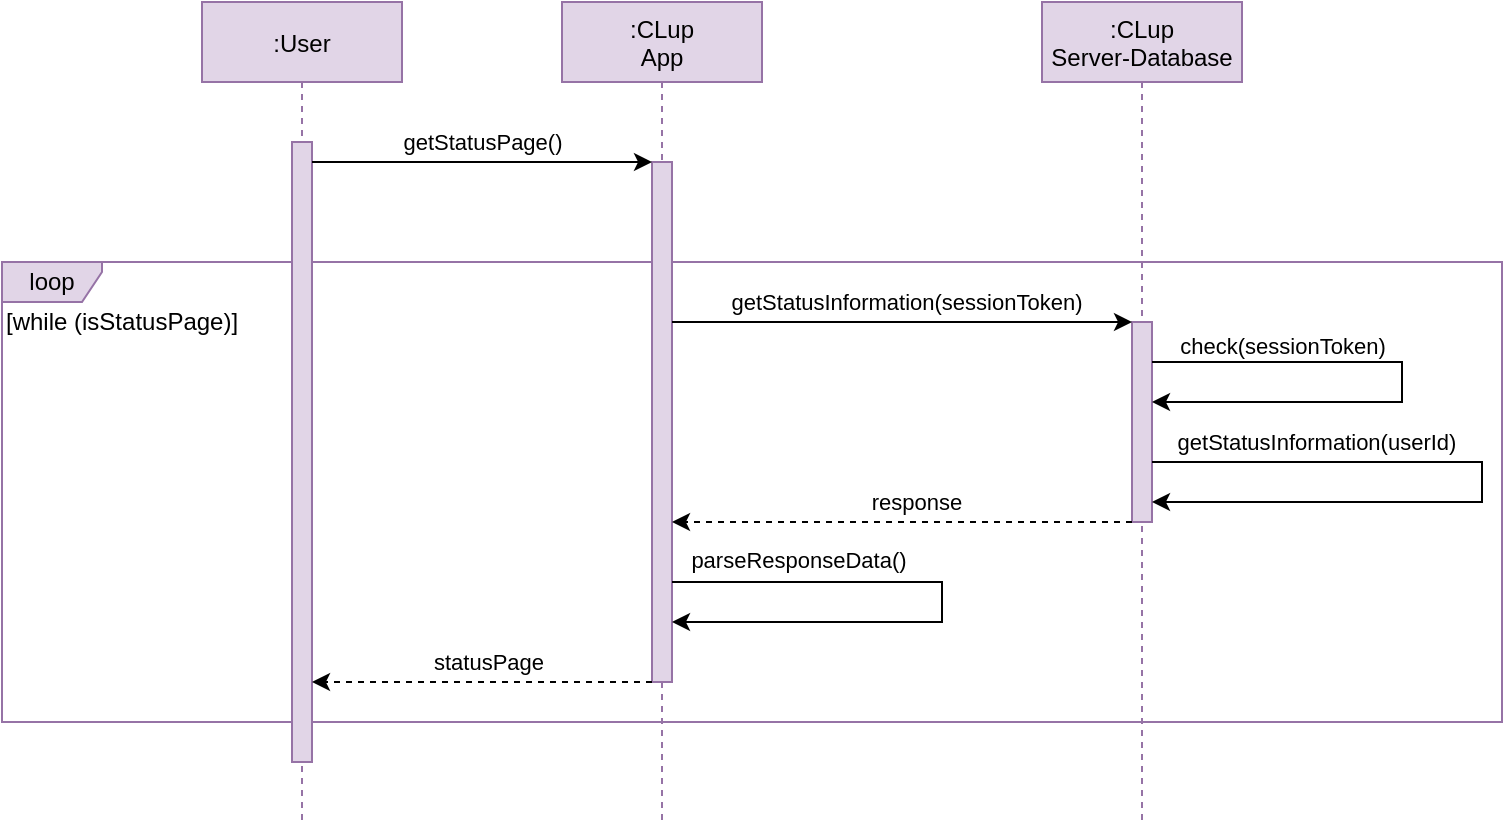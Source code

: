 <mxfile version="13.9.2" type="google"><diagram id="kgpKYQtTHZ0yAKxKKP6v" name="Page-1"><mxGraphModel dx="1878" dy="1048" grid="1" gridSize="10" guides="1" tooltips="1" connect="1" arrows="1" fold="1" page="1" pageScale="1" pageWidth="850" pageHeight="1100" math="0" shadow="0"><root><mxCell id="0"/><mxCell id="1" parent="0"/><mxCell id="1RnRAPhu5Lm07HQ_QJAN-17" value="loop" style="shape=umlFrame;whiteSpace=wrap;html=1;rounded=0;shadow=0;strokeColor=#9673a6;strokeWidth=1;fillColor=#e1d5e7;width=50;height=20;" parent="1" vertex="1"><mxGeometry x="80" y="250" width="750" height="230" as="geometry"/></mxCell><mxCell id="3nuBFxr9cyL0pnOWT2aG-1" value=":User" style="shape=umlLifeline;perimeter=lifelinePerimeter;container=1;collapsible=0;recursiveResize=0;rounded=0;shadow=0;strokeWidth=1;fillColor=#e1d5e7;strokeColor=#9673a6;" parent="1" vertex="1"><mxGeometry x="180" y="120" width="100" height="410" as="geometry"/></mxCell><mxCell id="3nuBFxr9cyL0pnOWT2aG-2" value="" style="points=[];perimeter=orthogonalPerimeter;rounded=0;shadow=0;strokeWidth=1;fillColor=#e1d5e7;strokeColor=#9673a6;" parent="3nuBFxr9cyL0pnOWT2aG-1" vertex="1"><mxGeometry x="45" y="70" width="10" height="310" as="geometry"/></mxCell><mxCell id="3nuBFxr9cyL0pnOWT2aG-5" value=":CLup&#10;App" style="shape=umlLifeline;perimeter=lifelinePerimeter;container=1;collapsible=0;recursiveResize=0;rounded=0;shadow=0;strokeWidth=1;fillColor=#e1d5e7;strokeColor=#9673a6;" parent="1" vertex="1"><mxGeometry x="360" y="120" width="100" height="410" as="geometry"/></mxCell><mxCell id="7JdzxIPSqIo2gTzsp7pq-4" value=":CLup&#10;Server-Database" style="shape=umlLifeline;perimeter=lifelinePerimeter;container=1;collapsible=0;recursiveResize=0;rounded=0;shadow=0;strokeWidth=1;fillColor=#e1d5e7;strokeColor=#9673a6;size=40;" parent="1" vertex="1"><mxGeometry x="600" y="120" width="100" height="410" as="geometry"/></mxCell><mxCell id="7JdzxIPSqIo2gTzsp7pq-5" value="" style="points=[];perimeter=orthogonalPerimeter;rounded=0;shadow=0;strokeWidth=1;fillColor=#e1d5e7;strokeColor=#9673a6;" parent="7JdzxIPSqIo2gTzsp7pq-4" vertex="1"><mxGeometry x="45" y="160" width="10" height="100" as="geometry"/></mxCell><mxCell id="7JdzxIPSqIo2gTzsp7pq-27" value="&lt;meta charset=&quot;utf-8&quot;&gt;&lt;span style=&quot;color: rgba(0, 0, 0, 0); font-family: monospace; font-size: 0px; font-style: normal; font-weight: 400; letter-spacing: normal; text-indent: 0px; text-transform: none; word-spacing: 0px; background-color: rgb(248, 249, 250); display: inline; float: none;&quot;&gt;&amp;nbsp;&lt;/span&gt;" style="edgeStyle=orthogonalEdgeStyle;rounded=0;orthogonalLoop=1;jettySize=auto;html=1;" parent="7JdzxIPSqIo2gTzsp7pq-4" source="7JdzxIPSqIo2gTzsp7pq-5" target="7JdzxIPSqIo2gTzsp7pq-5" edge="1"><mxGeometry relative="1" as="geometry"><Array as="points"><mxPoint x="180" y="180"/><mxPoint x="130" y="200"/></Array></mxGeometry></mxCell><mxCell id="7JdzxIPSqIo2gTzsp7pq-28" value="check(sessionToken)" style="edgeLabel;html=1;align=center;verticalAlign=middle;resizable=0;points=[];" parent="7JdzxIPSqIo2gTzsp7pq-27" vertex="1" connectable="0"><mxGeometry x="-0.739" relative="1" as="geometry"><mxPoint x="29.76" y="-8" as="offset"/></mxGeometry></mxCell><mxCell id="wEyUh7sZ4aybXk5iiQh8-1" style="edgeStyle=orthogonalEdgeStyle;rounded=0;orthogonalLoop=1;jettySize=auto;html=1;" parent="7JdzxIPSqIo2gTzsp7pq-4" source="7JdzxIPSqIo2gTzsp7pq-5" target="7JdzxIPSqIo2gTzsp7pq-5" edge="1"><mxGeometry relative="1" as="geometry"><Array as="points"><mxPoint x="220" y="230"/><mxPoint x="220" y="250"/></Array></mxGeometry></mxCell><mxCell id="wEyUh7sZ4aybXk5iiQh8-2" value="getStatusInformation(userId)" style="edgeLabel;html=1;align=center;verticalAlign=middle;resizable=0;points=[];" parent="wEyUh7sZ4aybXk5iiQh8-1" vertex="1" connectable="0"><mxGeometry x="-0.58" y="2" relative="1" as="geometry"><mxPoint x="8.33" y="-8" as="offset"/></mxGeometry></mxCell><mxCell id="wEyUh7sZ4aybXk5iiQh8-13" value="" style="points=[];perimeter=orthogonalPerimeter;rounded=0;shadow=0;strokeWidth=1;fillColor=#e1d5e7;strokeColor=#9673a6;" parent="1" vertex="1"><mxGeometry x="405" y="200" width="10" height="260" as="geometry"/></mxCell><mxCell id="wEyUh7sZ4aybXk5iiQh8-30" style="edgeStyle=orthogonalEdgeStyle;rounded=0;orthogonalLoop=1;jettySize=auto;html=1;dashed=1;" parent="1" source="7JdzxIPSqIo2gTzsp7pq-5" edge="1"><mxGeometry relative="1" as="geometry"><Array as="points"><mxPoint x="540" y="380"/><mxPoint x="540" y="380"/></Array><mxPoint x="415" y="380" as="targetPoint"/><mxPoint x="670" y="340" as="sourcePoint"/></mxGeometry></mxCell><mxCell id="wEyUh7sZ4aybXk5iiQh8-31" value="response" style="edgeLabel;html=1;align=center;verticalAlign=middle;resizable=0;points=[];" parent="wEyUh7sZ4aybXk5iiQh8-30" vertex="1" connectable="0"><mxGeometry x="-0.15" y="5" relative="1" as="geometry"><mxPoint x="-9.8" y="-15" as="offset"/></mxGeometry></mxCell><mxCell id="wEyUh7sZ4aybXk5iiQh8-37" style="edgeStyle=orthogonalEdgeStyle;rounded=0;orthogonalLoop=1;jettySize=auto;html=1;" parent="1" target="7JdzxIPSqIo2gTzsp7pq-5" edge="1"><mxGeometry relative="1" as="geometry"><mxPoint x="415" y="280" as="sourcePoint"/><mxPoint x="425" y="300.5" as="targetPoint"/><Array as="points"><mxPoint x="550" y="280"/><mxPoint x="550" y="280"/></Array></mxGeometry></mxCell><mxCell id="wEyUh7sZ4aybXk5iiQh8-38" value="getStatusInformation(sessionToken)" style="edgeLabel;html=1;align=center;verticalAlign=middle;resizable=0;points=[];" parent="wEyUh7sZ4aybXk5iiQh8-37" vertex="1" connectable="0"><mxGeometry x="-0.435" y="-2" relative="1" as="geometry"><mxPoint x="51.67" y="-12" as="offset"/></mxGeometry></mxCell><mxCell id="wEyUh7sZ4aybXk5iiQh8-41" style="edgeStyle=orthogonalEdgeStyle;rounded=0;orthogonalLoop=1;jettySize=auto;html=1;dashed=1;" parent="1" source="wEyUh7sZ4aybXk5iiQh8-13" target="3nuBFxr9cyL0pnOWT2aG-2" edge="1"><mxGeometry relative="1" as="geometry"><Array as="points"><mxPoint x="290" y="460"/><mxPoint x="290" y="460"/></Array><mxPoint x="235" y="454.71" as="targetPoint"/><mxPoint x="405" y="454.71" as="sourcePoint"/></mxGeometry></mxCell><mxCell id="wEyUh7sZ4aybXk5iiQh8-42" value="statusPage" style="edgeLabel;html=1;align=center;verticalAlign=middle;resizable=0;points=[];" parent="wEyUh7sZ4aybXk5iiQh8-41" vertex="1" connectable="0"><mxGeometry x="-0.15" y="5" relative="1" as="geometry"><mxPoint x="-9.8" y="-15" as="offset"/></mxGeometry></mxCell><mxCell id="1RnRAPhu5Lm07HQ_QJAN-18" value="[while (isStatusPage)]&lt;br&gt;" style="text;html=1;align=left;verticalAlign=middle;resizable=0;points=[];autosize=1;" parent="1" vertex="1"><mxGeometry x="80" y="270" width="130" height="20" as="geometry"/></mxCell><mxCell id="1RnRAPhu5Lm07HQ_QJAN-19" style="edgeStyle=orthogonalEdgeStyle;rounded=0;orthogonalLoop=1;jettySize=auto;html=1;" parent="1" edge="1"><mxGeometry relative="1" as="geometry"><mxPoint x="415" y="410" as="sourcePoint"/><mxPoint x="415" y="430" as="targetPoint"/><Array as="points"><mxPoint x="550" y="410"/><mxPoint x="550" y="430"/></Array></mxGeometry></mxCell><mxCell id="1RnRAPhu5Lm07HQ_QJAN-20" value="parseResponseData()" style="edgeLabel;html=1;align=center;verticalAlign=middle;resizable=0;points=[];" parent="1RnRAPhu5Lm07HQ_QJAN-19" vertex="1" connectable="0"><mxGeometry x="-0.435" y="-2" relative="1" as="geometry"><mxPoint x="-18.86" y="-13.03" as="offset"/></mxGeometry></mxCell><mxCell id="5_1rXShNuwzfsD5ebmAd-3" style="edgeStyle=orthogonalEdgeStyle;rounded=0;orthogonalLoop=1;jettySize=auto;html=1;" parent="1" source="3nuBFxr9cyL0pnOWT2aG-2" target="wEyUh7sZ4aybXk5iiQh8-13" edge="1"><mxGeometry relative="1" as="geometry"><Array as="points"><mxPoint x="380" y="200"/><mxPoint x="380" y="200"/></Array></mxGeometry></mxCell><mxCell id="5_1rXShNuwzfsD5ebmAd-4" value="getStatusPage()" style="edgeLabel;html=1;align=center;verticalAlign=middle;resizable=0;points=[];" parent="5_1rXShNuwzfsD5ebmAd-3" vertex="1" connectable="0"><mxGeometry x="0.706" y="47" relative="1" as="geometry"><mxPoint x="-60.14" y="37" as="offset"/></mxGeometry></mxCell></root></mxGraphModel></diagram></mxfile>